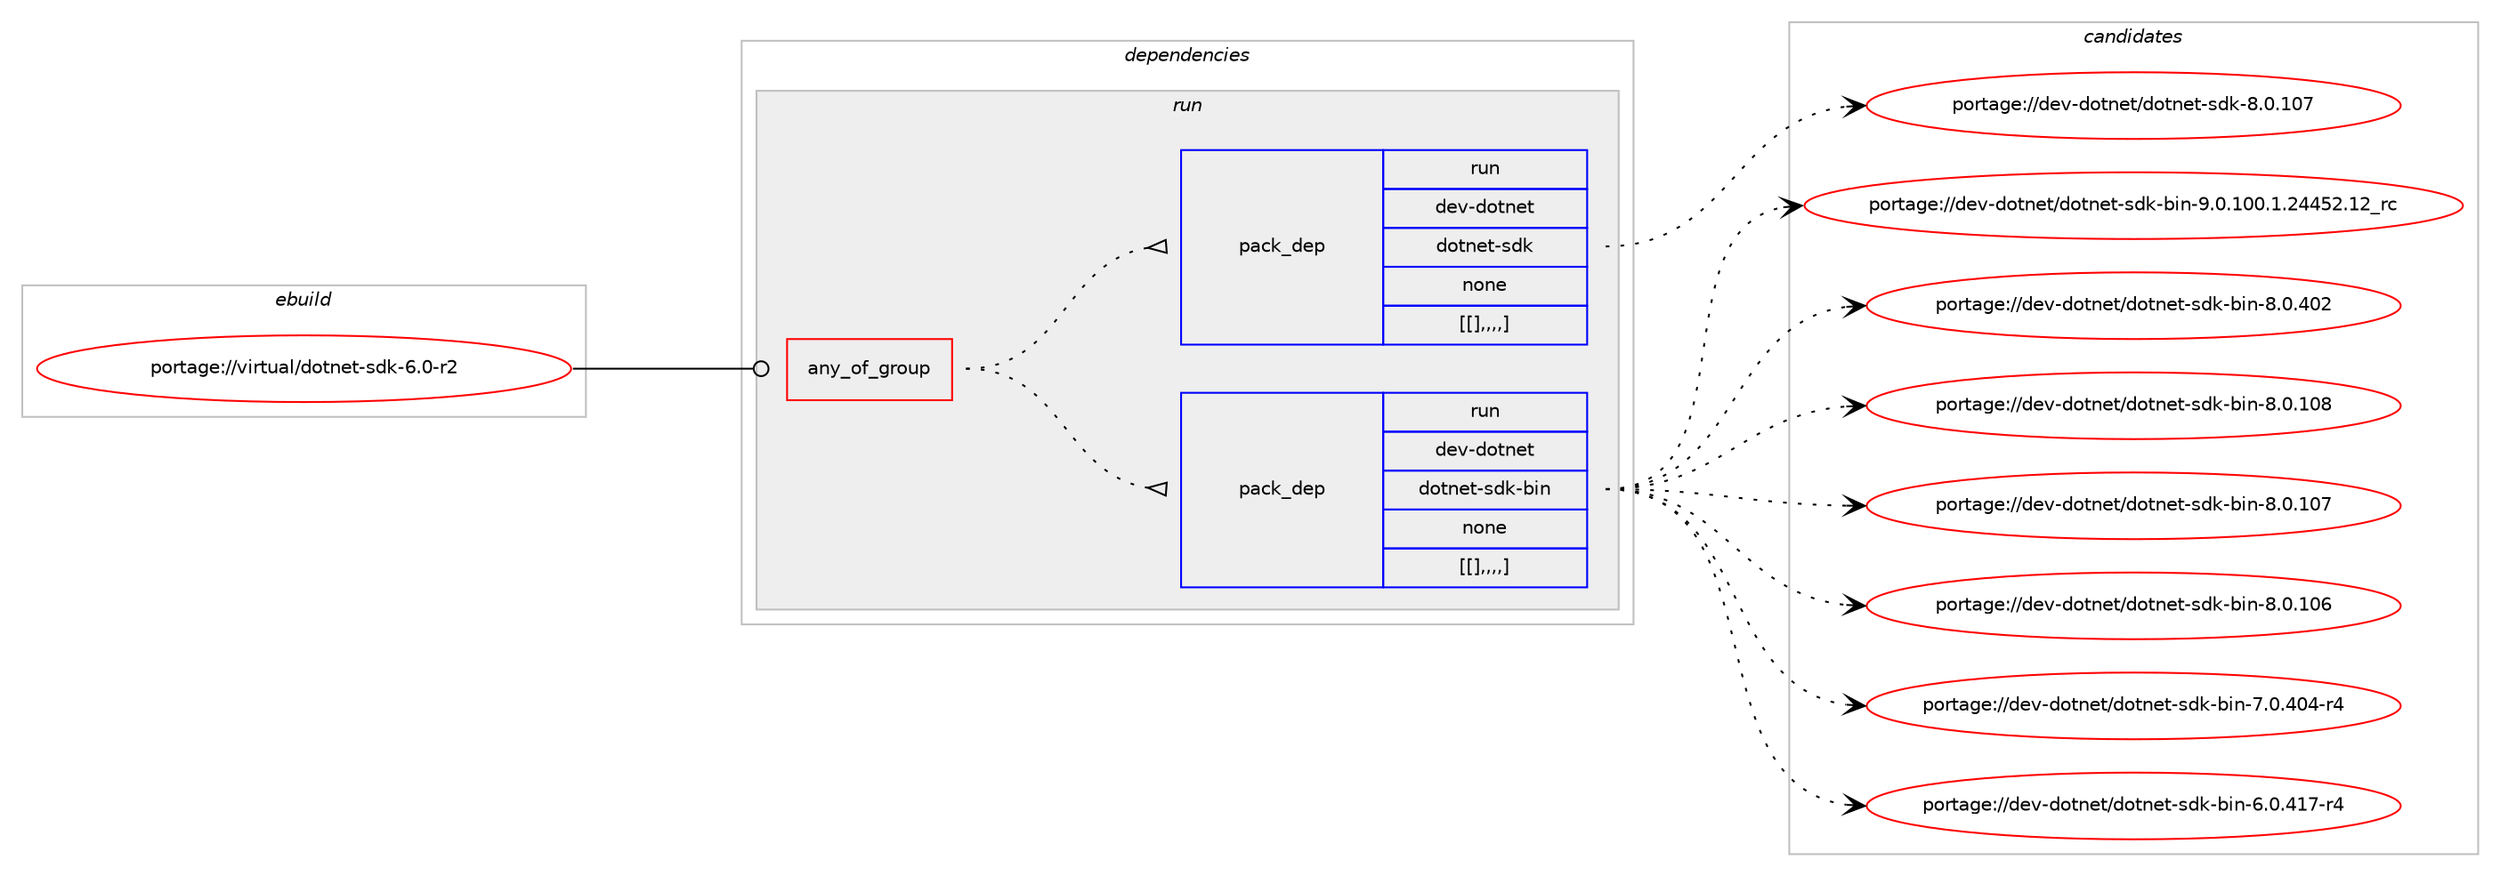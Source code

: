 digraph prolog {

# *************
# Graph options
# *************

newrank=true;
concentrate=true;
compound=true;
graph [rankdir=LR,fontname=Helvetica,fontsize=10,ranksep=1.5];#, ranksep=2.5, nodesep=0.2];
edge  [arrowhead=vee];
node  [fontname=Helvetica,fontsize=10];

# **********
# The ebuild
# **********

subgraph cluster_leftcol {
color=gray;
label=<<i>ebuild</i>>;
id [label="portage://virtual/dotnet-sdk-6.0-r2", color=red, width=4, href="../virtual/dotnet-sdk-6.0-r2.svg"];
}

# ****************
# The dependencies
# ****************

subgraph cluster_midcol {
color=gray;
label=<<i>dependencies</i>>;
subgraph cluster_compile {
fillcolor="#eeeeee";
style=filled;
label=<<i>compile</i>>;
}
subgraph cluster_compileandrun {
fillcolor="#eeeeee";
style=filled;
label=<<i>compile and run</i>>;
}
subgraph cluster_run {
fillcolor="#eeeeee";
style=filled;
label=<<i>run</i>>;
subgraph any3092 {
dependency468341 [label=<<TABLE BORDER="0" CELLBORDER="1" CELLSPACING="0" CELLPADDING="4"><TR><TD CELLPADDING="10">any_of_group</TD></TR></TABLE>>, shape=none, color=red];subgraph pack339344 {
dependency468385 [label=<<TABLE BORDER="0" CELLBORDER="1" CELLSPACING="0" CELLPADDING="4" WIDTH="220"><TR><TD ROWSPAN="6" CELLPADDING="30">pack_dep</TD></TR><TR><TD WIDTH="110">run</TD></TR><TR><TD>dev-dotnet</TD></TR><TR><TD>dotnet-sdk-bin</TD></TR><TR><TD>none</TD></TR><TR><TD>[[],,,,]</TD></TR></TABLE>>, shape=none, color=blue];
}
dependency468341:e -> dependency468385:w [weight=20,style="dotted",arrowhead="oinv"];
subgraph pack339369 {
dependency468397 [label=<<TABLE BORDER="0" CELLBORDER="1" CELLSPACING="0" CELLPADDING="4" WIDTH="220"><TR><TD ROWSPAN="6" CELLPADDING="30">pack_dep</TD></TR><TR><TD WIDTH="110">run</TD></TR><TR><TD>dev-dotnet</TD></TR><TR><TD>dotnet-sdk</TD></TR><TR><TD>none</TD></TR><TR><TD>[[],,,,]</TD></TR></TABLE>>, shape=none, color=blue];
}
dependency468341:e -> dependency468397:w [weight=20,style="dotted",arrowhead="oinv"];
}
id:e -> dependency468341:w [weight=20,style="solid",arrowhead="odot"];
}
}

# **************
# The candidates
# **************

subgraph cluster_choices {
rank=same;
color=gray;
label=<<i>candidates</i>>;

subgraph choice339030 {
color=black;
nodesep=1;
choice1001011184510011111611010111647100111116110101116451151001074598105110455746484649484846494650525253504649509511499 [label="portage://dev-dotnet/dotnet-sdk-bin-9.0.100.1.24452.12_rc", color=red, width=4,href="../dev-dotnet/dotnet-sdk-bin-9.0.100.1.24452.12_rc.svg"];
choice10010111845100111116110101116471001111161101011164511510010745981051104556464846524850 [label="portage://dev-dotnet/dotnet-sdk-bin-8.0.402", color=red, width=4,href="../dev-dotnet/dotnet-sdk-bin-8.0.402.svg"];
choice10010111845100111116110101116471001111161101011164511510010745981051104556464846494856 [label="portage://dev-dotnet/dotnet-sdk-bin-8.0.108", color=red, width=4,href="../dev-dotnet/dotnet-sdk-bin-8.0.108.svg"];
choice10010111845100111116110101116471001111161101011164511510010745981051104556464846494855 [label="portage://dev-dotnet/dotnet-sdk-bin-8.0.107", color=red, width=4,href="../dev-dotnet/dotnet-sdk-bin-8.0.107.svg"];
choice10010111845100111116110101116471001111161101011164511510010745981051104556464846494854 [label="portage://dev-dotnet/dotnet-sdk-bin-8.0.106", color=red, width=4,href="../dev-dotnet/dotnet-sdk-bin-8.0.106.svg"];
choice100101118451001111161101011164710011111611010111645115100107459810511045554648465248524511452 [label="portage://dev-dotnet/dotnet-sdk-bin-7.0.404-r4", color=red, width=4,href="../dev-dotnet/dotnet-sdk-bin-7.0.404-r4.svg"];
choice100101118451001111161101011164710011111611010111645115100107459810511045544648465249554511452 [label="portage://dev-dotnet/dotnet-sdk-bin-6.0.417-r4", color=red, width=4,href="../dev-dotnet/dotnet-sdk-bin-6.0.417-r4.svg"];
dependency468385:e -> choice1001011184510011111611010111647100111116110101116451151001074598105110455746484649484846494650525253504649509511499:w [style=dotted,weight="100"];
dependency468385:e -> choice10010111845100111116110101116471001111161101011164511510010745981051104556464846524850:w [style=dotted,weight="100"];
dependency468385:e -> choice10010111845100111116110101116471001111161101011164511510010745981051104556464846494856:w [style=dotted,weight="100"];
dependency468385:e -> choice10010111845100111116110101116471001111161101011164511510010745981051104556464846494855:w [style=dotted,weight="100"];
dependency468385:e -> choice10010111845100111116110101116471001111161101011164511510010745981051104556464846494854:w [style=dotted,weight="100"];
dependency468385:e -> choice100101118451001111161101011164710011111611010111645115100107459810511045554648465248524511452:w [style=dotted,weight="100"];
dependency468385:e -> choice100101118451001111161101011164710011111611010111645115100107459810511045544648465249554511452:w [style=dotted,weight="100"];
}
subgraph choice339044 {
color=black;
nodesep=1;
choice1001011184510011111611010111647100111116110101116451151001074556464846494855 [label="portage://dev-dotnet/dotnet-sdk-8.0.107", color=red, width=4,href="../dev-dotnet/dotnet-sdk-8.0.107.svg"];
dependency468397:e -> choice1001011184510011111611010111647100111116110101116451151001074556464846494855:w [style=dotted,weight="100"];
}
}

}
